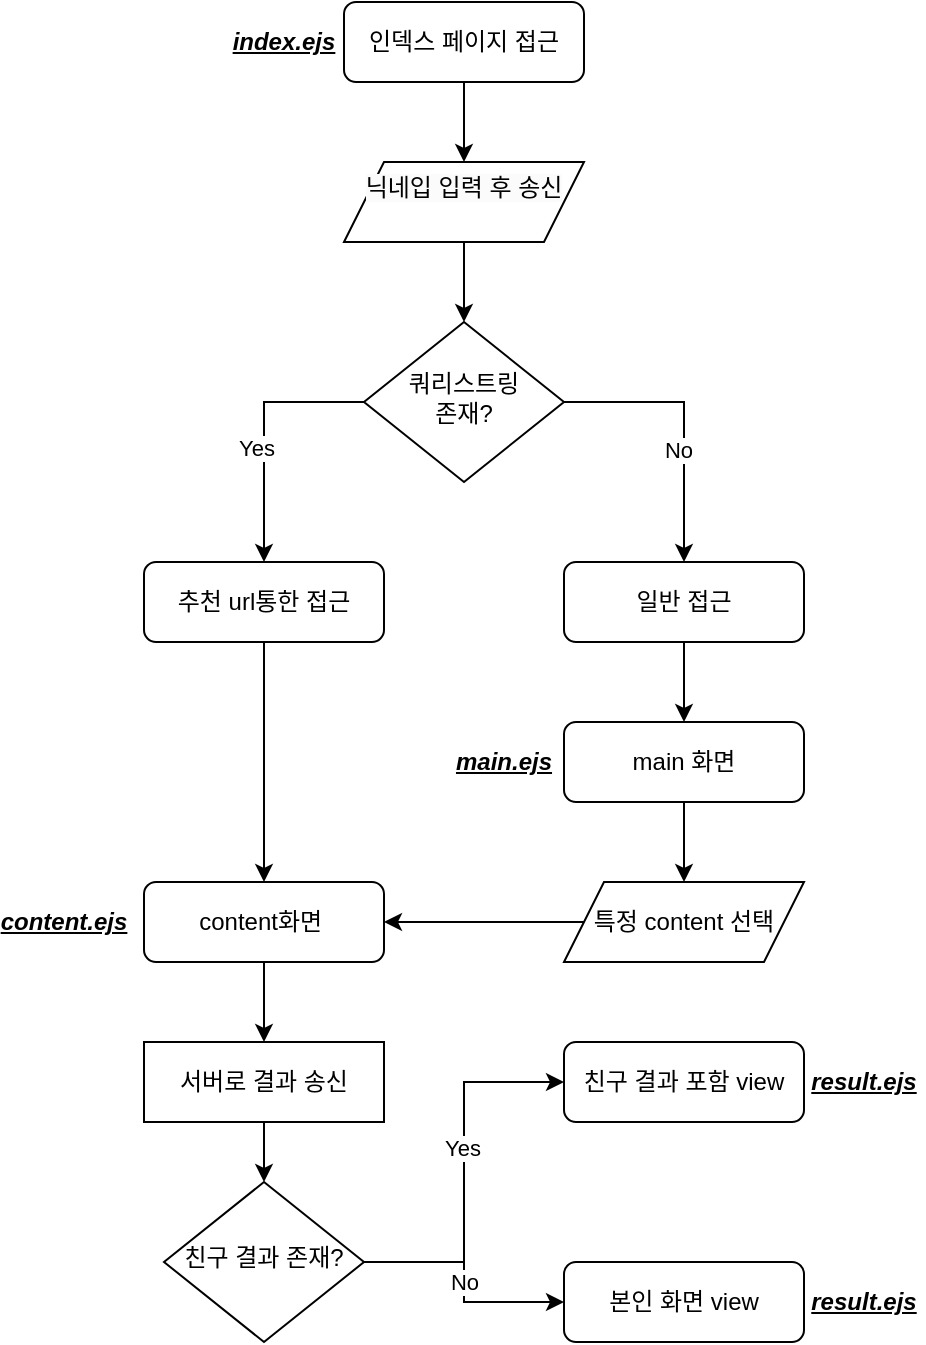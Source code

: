 <mxfile version="20.8.5" type="device"><diagram id="C5RBs43oDa-KdzZeNtuy" name="Page-1"><mxGraphModel dx="1687" dy="511" grid="1" gridSize="10" guides="1" tooltips="1" connect="1" arrows="1" fold="1" page="1" pageScale="1" pageWidth="827" pageHeight="1169" math="0" shadow="0"><root><mxCell id="WIyWlLk6GJQsqaUBKTNV-0"/><mxCell id="WIyWlLk6GJQsqaUBKTNV-1" parent="WIyWlLk6GJQsqaUBKTNV-0"/><mxCell id="xTFIgvnXxBdfcmYuHbx4-2" style="edgeStyle=orthogonalEdgeStyle;rounded=0;orthogonalLoop=1;jettySize=auto;html=1;exitX=0;exitY=0.5;exitDx=0;exitDy=0;entryX=0.5;entryY=0;entryDx=0;entryDy=0;" parent="WIyWlLk6GJQsqaUBKTNV-1" source="WIyWlLk6GJQsqaUBKTNV-6" target="xTFIgvnXxBdfcmYuHbx4-1" edge="1"><mxGeometry relative="1" as="geometry"/></mxCell><mxCell id="xTFIgvnXxBdfcmYuHbx4-5" value="Yes" style="edgeLabel;html=1;align=center;verticalAlign=middle;resizable=0;points=[];" parent="xTFIgvnXxBdfcmYuHbx4-2" vertex="1" connectable="0"><mxGeometry x="0.113" y="-4" relative="1" as="geometry"><mxPoint as="offset"/></mxGeometry></mxCell><mxCell id="xTFIgvnXxBdfcmYuHbx4-4" style="edgeStyle=orthogonalEdgeStyle;rounded=0;orthogonalLoop=1;jettySize=auto;html=1;exitX=1;exitY=0.5;exitDx=0;exitDy=0;" parent="WIyWlLk6GJQsqaUBKTNV-1" source="WIyWlLk6GJQsqaUBKTNV-6" target="xTFIgvnXxBdfcmYuHbx4-3" edge="1"><mxGeometry relative="1" as="geometry"/></mxCell><mxCell id="xTFIgvnXxBdfcmYuHbx4-6" value="No" style="edgeLabel;html=1;align=center;verticalAlign=middle;resizable=0;points=[];" parent="xTFIgvnXxBdfcmYuHbx4-4" vertex="1" connectable="0"><mxGeometry x="0.2" y="-3" relative="1" as="geometry"><mxPoint as="offset"/></mxGeometry></mxCell><mxCell id="WIyWlLk6GJQsqaUBKTNV-6" value="쿼리스트링&lt;br&gt;존재?" style="rhombus;whiteSpace=wrap;html=1;shadow=0;fontFamily=Helvetica;fontSize=12;align=center;strokeWidth=1;spacing=6;spacingTop=-4;" parent="WIyWlLk6GJQsqaUBKTNV-1" vertex="1"><mxGeometry x="170" y="160" width="100" height="80" as="geometry"/></mxCell><mxCell id="xTFIgvnXxBdfcmYuHbx4-11" style="edgeStyle=orthogonalEdgeStyle;rounded=0;orthogonalLoop=1;jettySize=auto;html=1;exitX=0.5;exitY=1;exitDx=0;exitDy=0;entryX=0.5;entryY=0;entryDx=0;entryDy=0;" parent="WIyWlLk6GJQsqaUBKTNV-1" source="xTFIgvnXxBdfcmYuHbx4-1" target="xTFIgvnXxBdfcmYuHbx4-7" edge="1"><mxGeometry relative="1" as="geometry"/></mxCell><mxCell id="xTFIgvnXxBdfcmYuHbx4-1" value="추천 url통한 접근" style="rounded=1;whiteSpace=wrap;html=1;fontSize=12;glass=0;strokeWidth=1;shadow=0;" parent="WIyWlLk6GJQsqaUBKTNV-1" vertex="1"><mxGeometry x="60" y="280" width="120" height="40" as="geometry"/></mxCell><mxCell id="xTFIgvnXxBdfcmYuHbx4-13" style="edgeStyle=orthogonalEdgeStyle;rounded=0;orthogonalLoop=1;jettySize=auto;html=1;exitX=0.5;exitY=1;exitDx=0;exitDy=0;entryX=0.5;entryY=0;entryDx=0;entryDy=0;" parent="WIyWlLk6GJQsqaUBKTNV-1" source="xTFIgvnXxBdfcmYuHbx4-3" target="xTFIgvnXxBdfcmYuHbx4-12" edge="1"><mxGeometry relative="1" as="geometry"/></mxCell><mxCell id="xTFIgvnXxBdfcmYuHbx4-3" value="일반 접근" style="rounded=1;whiteSpace=wrap;html=1;fontSize=12;glass=0;strokeWidth=1;shadow=0;" parent="WIyWlLk6GJQsqaUBKTNV-1" vertex="1"><mxGeometry x="270" y="280" width="120" height="40" as="geometry"/></mxCell><mxCell id="xTFIgvnXxBdfcmYuHbx4-25" style="edgeStyle=orthogonalEdgeStyle;rounded=0;orthogonalLoop=1;jettySize=auto;html=1;" parent="WIyWlLk6GJQsqaUBKTNV-1" source="xTFIgvnXxBdfcmYuHbx4-7" target="xTFIgvnXxBdfcmYuHbx4-23" edge="1"><mxGeometry relative="1" as="geometry"/></mxCell><mxCell id="xTFIgvnXxBdfcmYuHbx4-7" value="content화면&amp;nbsp;" style="rounded=1;whiteSpace=wrap;html=1;fontSize=12;glass=0;strokeWidth=1;shadow=0;" parent="WIyWlLk6GJQsqaUBKTNV-1" vertex="1"><mxGeometry x="60" y="440" width="120" height="40" as="geometry"/></mxCell><mxCell id="xTFIgvnXxBdfcmYuHbx4-9" style="edgeStyle=orthogonalEdgeStyle;rounded=0;orthogonalLoop=1;jettySize=auto;html=1;entryX=0.5;entryY=0;entryDx=0;entryDy=0;" parent="WIyWlLk6GJQsqaUBKTNV-1" source="xTFIgvnXxBdfcmYuHbx4-8" target="xTFIgvnXxBdfcmYuHbx4-16" edge="1"><mxGeometry relative="1" as="geometry"><mxPoint x="220" y="80" as="targetPoint"/></mxGeometry></mxCell><mxCell id="xTFIgvnXxBdfcmYuHbx4-8" value="인덱스 페이지 접근" style="rounded=1;whiteSpace=wrap;html=1;fontSize=12;glass=0;strokeWidth=1;shadow=0;" parent="WIyWlLk6GJQsqaUBKTNV-1" vertex="1"><mxGeometry x="160" width="120" height="40" as="geometry"/></mxCell><mxCell id="xTFIgvnXxBdfcmYuHbx4-20" style="edgeStyle=orthogonalEdgeStyle;rounded=0;orthogonalLoop=1;jettySize=auto;html=1;exitX=0.5;exitY=1;exitDx=0;exitDy=0;" parent="WIyWlLk6GJQsqaUBKTNV-1" source="xTFIgvnXxBdfcmYuHbx4-12" target="xTFIgvnXxBdfcmYuHbx4-19" edge="1"><mxGeometry relative="1" as="geometry"/></mxCell><mxCell id="xTFIgvnXxBdfcmYuHbx4-12" value="main 화면" style="rounded=1;whiteSpace=wrap;html=1;fontSize=12;glass=0;strokeWidth=1;shadow=0;" parent="WIyWlLk6GJQsqaUBKTNV-1" vertex="1"><mxGeometry x="270" y="360" width="120" height="40" as="geometry"/></mxCell><mxCell id="xTFIgvnXxBdfcmYuHbx4-18" style="edgeStyle=orthogonalEdgeStyle;rounded=0;orthogonalLoop=1;jettySize=auto;html=1;" parent="WIyWlLk6GJQsqaUBKTNV-1" source="xTFIgvnXxBdfcmYuHbx4-16" target="WIyWlLk6GJQsqaUBKTNV-6" edge="1"><mxGeometry relative="1" as="geometry"/></mxCell><mxCell id="xTFIgvnXxBdfcmYuHbx4-16" value="&#10;&lt;span style=&quot;color: rgb(0, 0, 0); font-family: Helvetica; font-size: 12px; font-style: normal; font-variant-ligatures: normal; font-variant-caps: normal; font-weight: 400; letter-spacing: normal; orphans: 2; text-align: center; text-indent: 0px; text-transform: none; widows: 2; word-spacing: 0px; -webkit-text-stroke-width: 0px; background-color: rgb(251, 251, 251); text-decoration-thickness: initial; text-decoration-style: initial; text-decoration-color: initial; float: none; display: inline !important;&quot;&gt;닉네입 입력 후 송신&lt;/span&gt;&#10;&#10;" style="shape=parallelogram;perimeter=parallelogramPerimeter;whiteSpace=wrap;html=1;fixedSize=1;" parent="WIyWlLk6GJQsqaUBKTNV-1" vertex="1"><mxGeometry x="160" y="80" width="120" height="40" as="geometry"/></mxCell><mxCell id="xTFIgvnXxBdfcmYuHbx4-21" style="edgeStyle=orthogonalEdgeStyle;rounded=0;orthogonalLoop=1;jettySize=auto;html=1;" parent="WIyWlLk6GJQsqaUBKTNV-1" source="xTFIgvnXxBdfcmYuHbx4-19" target="xTFIgvnXxBdfcmYuHbx4-7" edge="1"><mxGeometry relative="1" as="geometry"/></mxCell><mxCell id="xTFIgvnXxBdfcmYuHbx4-19" value="특정 content 선택" style="shape=parallelogram;perimeter=parallelogramPerimeter;whiteSpace=wrap;html=1;fixedSize=1;" parent="WIyWlLk6GJQsqaUBKTNV-1" vertex="1"><mxGeometry x="270" y="440" width="120" height="40" as="geometry"/></mxCell><mxCell id="xTFIgvnXxBdfcmYuHbx4-29" style="edgeStyle=orthogonalEdgeStyle;rounded=0;orthogonalLoop=1;jettySize=auto;html=1;exitX=0.5;exitY=1;exitDx=0;exitDy=0;entryX=0.5;entryY=0;entryDx=0;entryDy=0;" parent="WIyWlLk6GJQsqaUBKTNV-1" source="xTFIgvnXxBdfcmYuHbx4-23" target="xTFIgvnXxBdfcmYuHbx4-28" edge="1"><mxGeometry relative="1" as="geometry"/></mxCell><mxCell id="xTFIgvnXxBdfcmYuHbx4-23" value="서버로 결과 송신" style="rounded=0;whiteSpace=wrap;html=1;" parent="WIyWlLk6GJQsqaUBKTNV-1" vertex="1"><mxGeometry x="60" y="520" width="120" height="40" as="geometry"/></mxCell><mxCell id="xTFIgvnXxBdfcmYuHbx4-31" style="edgeStyle=orthogonalEdgeStyle;rounded=0;orthogonalLoop=1;jettySize=auto;html=1;exitX=1;exitY=0.5;exitDx=0;exitDy=0;entryX=0;entryY=0.5;entryDx=0;entryDy=0;" parent="WIyWlLk6GJQsqaUBKTNV-1" source="xTFIgvnXxBdfcmYuHbx4-28" target="xTFIgvnXxBdfcmYuHbx4-30" edge="1"><mxGeometry relative="1" as="geometry"><Array as="points"><mxPoint x="220" y="630"/><mxPoint x="220" y="540"/></Array></mxGeometry></mxCell><mxCell id="xTFIgvnXxBdfcmYuHbx4-34" value="Yes" style="edgeLabel;html=1;align=center;verticalAlign=middle;resizable=0;points=[];" parent="xTFIgvnXxBdfcmYuHbx4-31" vertex="1" connectable="0"><mxGeometry x="0.13" y="1" relative="1" as="geometry"><mxPoint as="offset"/></mxGeometry></mxCell><mxCell id="xTFIgvnXxBdfcmYuHbx4-33" value="No" style="edgeStyle=orthogonalEdgeStyle;rounded=0;orthogonalLoop=1;jettySize=auto;html=1;exitX=1;exitY=0.5;exitDx=0;exitDy=0;entryX=0;entryY=0.5;entryDx=0;entryDy=0;" parent="WIyWlLk6GJQsqaUBKTNV-1" source="xTFIgvnXxBdfcmYuHbx4-28" target="xTFIgvnXxBdfcmYuHbx4-32" edge="1"><mxGeometry relative="1" as="geometry"/></mxCell><mxCell id="xTFIgvnXxBdfcmYuHbx4-28" value="친구 결과 존재?" style="rhombus;whiteSpace=wrap;html=1;shadow=0;fontFamily=Helvetica;fontSize=12;align=center;strokeWidth=1;spacing=6;spacingTop=-4;" parent="WIyWlLk6GJQsqaUBKTNV-1" vertex="1"><mxGeometry x="70" y="590" width="100" height="80" as="geometry"/></mxCell><mxCell id="xTFIgvnXxBdfcmYuHbx4-30" value="친구 결과 포함 view" style="rounded=1;whiteSpace=wrap;html=1;fontSize=12;glass=0;strokeWidth=1;shadow=0;" parent="WIyWlLk6GJQsqaUBKTNV-1" vertex="1"><mxGeometry x="270" y="520" width="120" height="40" as="geometry"/></mxCell><mxCell id="xTFIgvnXxBdfcmYuHbx4-32" value="본인 화면 view" style="rounded=1;whiteSpace=wrap;html=1;fontSize=12;glass=0;strokeWidth=1;shadow=0;" parent="WIyWlLk6GJQsqaUBKTNV-1" vertex="1"><mxGeometry x="270" y="630" width="120" height="40" as="geometry"/></mxCell><mxCell id="xTFIgvnXxBdfcmYuHbx4-35" value="index.ejs&lt;br&gt;" style="text;html=1;strokeColor=none;fillColor=none;align=center;verticalAlign=middle;whiteSpace=wrap;rounded=0;shadow=0;fontStyle=7" parent="WIyWlLk6GJQsqaUBKTNV-1" vertex="1"><mxGeometry x="100" y="5" width="60" height="30" as="geometry"/></mxCell><mxCell id="xTFIgvnXxBdfcmYuHbx4-37" value="content.ejs" style="text;html=1;strokeColor=none;fillColor=none;align=center;verticalAlign=middle;whiteSpace=wrap;rounded=0;shadow=0;fontStyle=7" parent="WIyWlLk6GJQsqaUBKTNV-1" vertex="1"><mxGeometry x="-10" y="445" width="60" height="30" as="geometry"/></mxCell><mxCell id="xTFIgvnXxBdfcmYuHbx4-38" value="main.ejs" style="text;html=1;strokeColor=none;fillColor=none;align=center;verticalAlign=middle;whiteSpace=wrap;rounded=0;shadow=0;fontStyle=7" parent="WIyWlLk6GJQsqaUBKTNV-1" vertex="1"><mxGeometry x="210" y="365" width="60" height="30" as="geometry"/></mxCell><mxCell id="xTFIgvnXxBdfcmYuHbx4-39" value="result.ejs" style="text;html=1;strokeColor=none;fillColor=none;align=center;verticalAlign=middle;whiteSpace=wrap;rounded=0;shadow=0;fontStyle=7" parent="WIyWlLk6GJQsqaUBKTNV-1" vertex="1"><mxGeometry x="390" y="525" width="60" height="30" as="geometry"/></mxCell><mxCell id="xTFIgvnXxBdfcmYuHbx4-40" value="result.ejs" style="text;html=1;strokeColor=none;fillColor=none;align=center;verticalAlign=middle;whiteSpace=wrap;rounded=0;shadow=0;fontStyle=7" parent="WIyWlLk6GJQsqaUBKTNV-1" vertex="1"><mxGeometry x="390" y="635" width="60" height="30" as="geometry"/></mxCell></root></mxGraphModel></diagram></mxfile>
